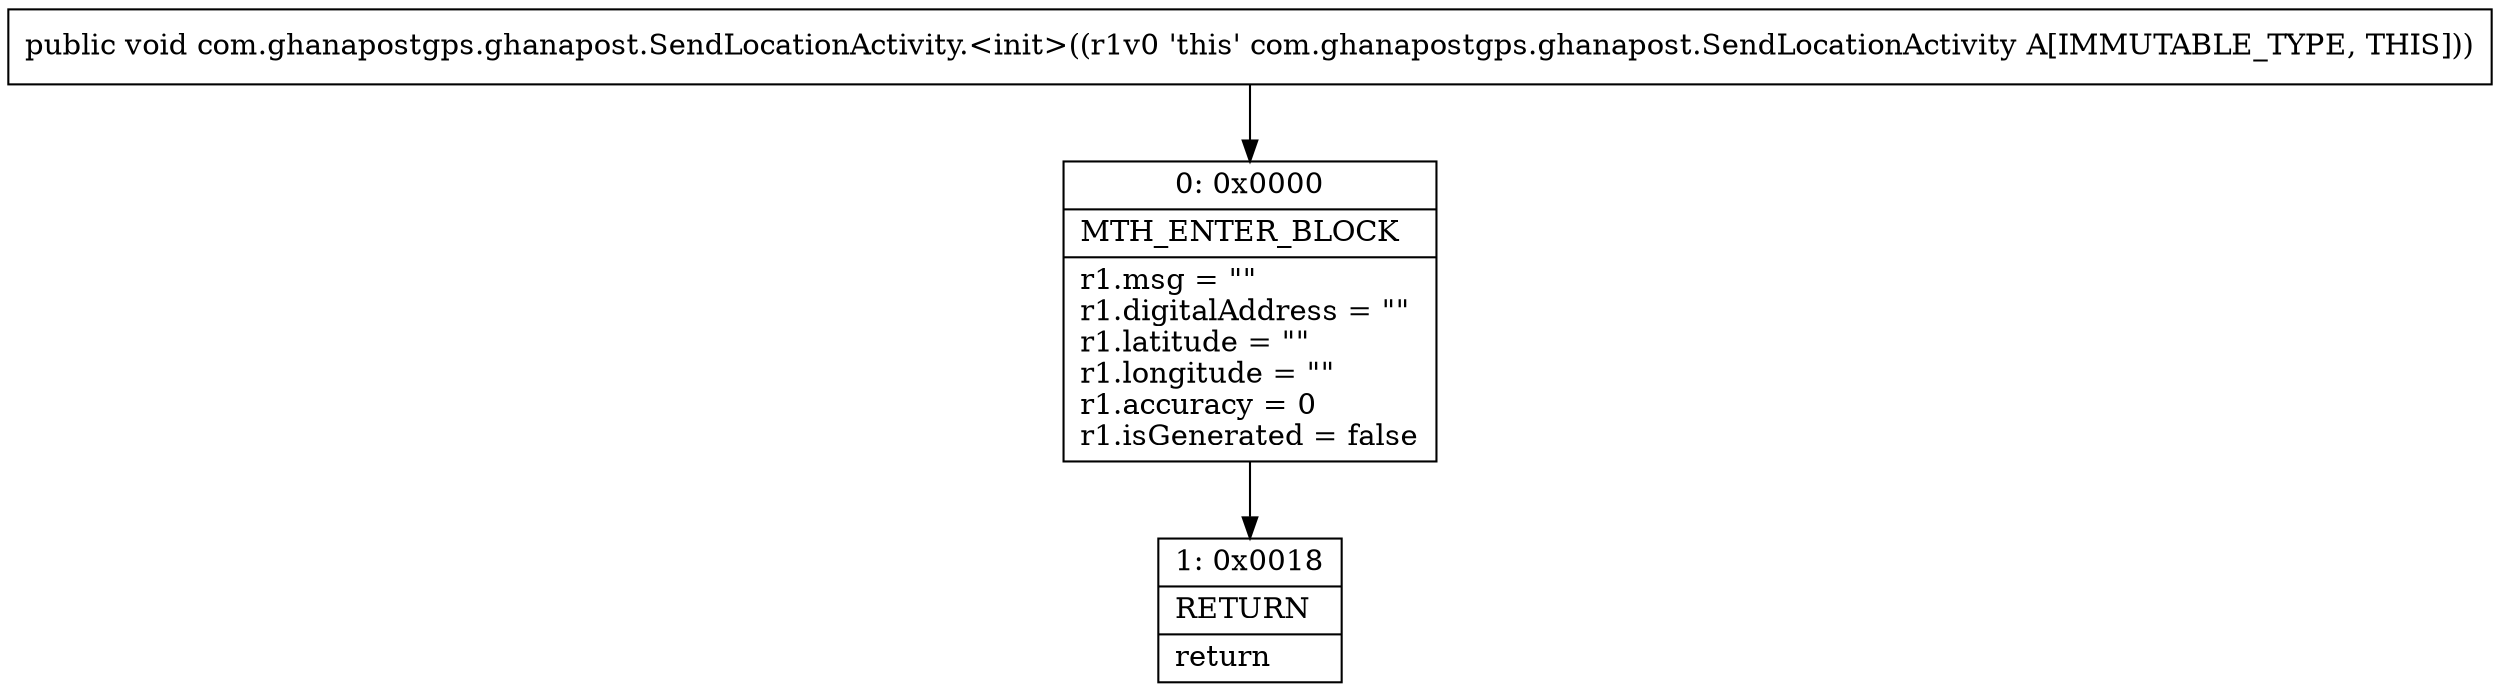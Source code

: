 digraph "CFG forcom.ghanapostgps.ghanapost.SendLocationActivity.\<init\>()V" {
Node_0 [shape=record,label="{0\:\ 0x0000|MTH_ENTER_BLOCK\l|r1.msg = \"\"\lr1.digitalAddress = \"\"\lr1.latitude = \"\"\lr1.longitude = \"\"\lr1.accuracy = 0\lr1.isGenerated = false\l}"];
Node_1 [shape=record,label="{1\:\ 0x0018|RETURN\l|return\l}"];
MethodNode[shape=record,label="{public void com.ghanapostgps.ghanapost.SendLocationActivity.\<init\>((r1v0 'this' com.ghanapostgps.ghanapost.SendLocationActivity A[IMMUTABLE_TYPE, THIS])) }"];
MethodNode -> Node_0;
Node_0 -> Node_1;
}

